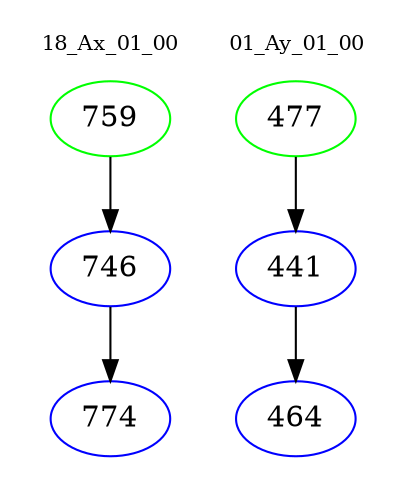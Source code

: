 digraph{
subgraph cluster_0 {
color = white
label = "18_Ax_01_00";
fontsize=10;
T0_759 [label="759", color="green"]
T0_759 -> T0_746 [color="black"]
T0_746 [label="746", color="blue"]
T0_746 -> T0_774 [color="black"]
T0_774 [label="774", color="blue"]
}
subgraph cluster_1 {
color = white
label = "01_Ay_01_00";
fontsize=10;
T1_477 [label="477", color="green"]
T1_477 -> T1_441 [color="black"]
T1_441 [label="441", color="blue"]
T1_441 -> T1_464 [color="black"]
T1_464 [label="464", color="blue"]
}
}
